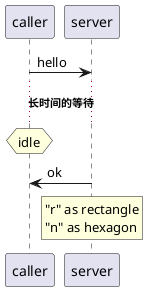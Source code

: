 @startuml 注释框形状
caller -> server : hello
...**长时间的等待**...
hnote over caller : idle                      

server -> caller : ok

rnote over server
"r" as rectangle
"n" as hexagon
end note
@enduml
